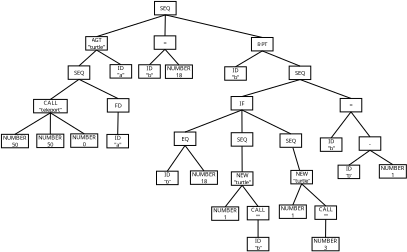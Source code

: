 <?xml version="1.0" encoding="UTF-8"?>
<dia:diagram xmlns:dia="http://www.lysator.liu.se/~alla/dia/">
  <dia:layer name="Arrière-plan" visible="true" active="true">
    <dia:object type="Standard - Box" version="0" id="O0">
      <dia:attribute name="obj_pos">
        <dia:point val="19.465,-30.969"/>
      </dia:attribute>
      <dia:attribute name="obj_bb">
        <dia:rectangle val="19.415,-31.019;21.968,-29.392"/>
      </dia:attribute>
      <dia:attribute name="elem_corner">
        <dia:point val="19.465,-30.969"/>
      </dia:attribute>
      <dia:attribute name="elem_width">
        <dia:real val="2.454"/>
      </dia:attribute>
      <dia:attribute name="elem_height">
        <dia:real val="1.527"/>
      </dia:attribute>
      <dia:attribute name="show_background">
        <dia:boolean val="true"/>
      </dia:attribute>
    </dia:object>
    <dia:object type="Standard - Text" version="1" id="O1">
      <dia:attribute name="obj_pos">
        <dia:point val="20.692,-30.205"/>
      </dia:attribute>
      <dia:attribute name="obj_bb">
        <dia:rectangle val="20.033,-30.579;21.35,-29.831"/>
      </dia:attribute>
      <dia:attribute name="text">
        <dia:composite type="text">
          <dia:attribute name="string">
            <dia:string>#SEQ#</dia:string>
          </dia:attribute>
          <dia:attribute name="font">
            <dia:font family="sans" style="0" name="Helvetica"/>
          </dia:attribute>
          <dia:attribute name="height">
            <dia:real val="0.8"/>
          </dia:attribute>
          <dia:attribute name="pos">
            <dia:point val="20.692,-29.984"/>
          </dia:attribute>
          <dia:attribute name="color">
            <dia:color val="#000000"/>
          </dia:attribute>
          <dia:attribute name="alignment">
            <dia:enum val="1"/>
          </dia:attribute>
        </dia:composite>
      </dia:attribute>
      <dia:attribute name="valign">
        <dia:enum val="2"/>
      </dia:attribute>
      <dia:connections>
        <dia:connection handle="0" to="O0" connection="8"/>
      </dia:connections>
    </dia:object>
    <dia:object type="Standard - Box" version="0" id="O2">
      <dia:attribute name="obj_pos">
        <dia:point val="11.647,-26.971"/>
      </dia:attribute>
      <dia:attribute name="obj_bb">
        <dia:rectangle val="11.597,-27.021;14.15,-25.394"/>
      </dia:attribute>
      <dia:attribute name="elem_corner">
        <dia:point val="11.647,-26.971"/>
      </dia:attribute>
      <dia:attribute name="elem_width">
        <dia:real val="2.454"/>
      </dia:attribute>
      <dia:attribute name="elem_height">
        <dia:real val="1.527"/>
      </dia:attribute>
      <dia:attribute name="show_background">
        <dia:boolean val="true"/>
      </dia:attribute>
    </dia:object>
    <dia:object type="Standard - Text" version="1" id="O3">
      <dia:attribute name="obj_pos">
        <dia:point val="12.873,-26.208"/>
      </dia:attribute>
      <dia:attribute name="obj_bb">
        <dia:rectangle val="11.709,-26.981;14.039,-25.434"/>
      </dia:attribute>
      <dia:attribute name="text">
        <dia:composite type="text">
          <dia:attribute name="string">
            <dia:string>#AGT
"turtle"#</dia:string>
          </dia:attribute>
          <dia:attribute name="font">
            <dia:font family="sans" style="0" name="Helvetica"/>
          </dia:attribute>
          <dia:attribute name="height">
            <dia:real val="0.8"/>
          </dia:attribute>
          <dia:attribute name="pos">
            <dia:point val="12.873,-26.386"/>
          </dia:attribute>
          <dia:attribute name="color">
            <dia:color val="#000000"/>
          </dia:attribute>
          <dia:attribute name="alignment">
            <dia:enum val="1"/>
          </dia:attribute>
        </dia:composite>
      </dia:attribute>
      <dia:attribute name="valign">
        <dia:enum val="2"/>
      </dia:attribute>
      <dia:connections>
        <dia:connection handle="0" to="O2" connection="8"/>
      </dia:connections>
    </dia:object>
    <dia:object type="Standard - Box" version="0" id="O4">
      <dia:attribute name="obj_pos">
        <dia:point val="19.427,-27.058"/>
      </dia:attribute>
      <dia:attribute name="obj_bb">
        <dia:rectangle val="19.378,-27.108;21.931,-25.482"/>
      </dia:attribute>
      <dia:attribute name="elem_corner">
        <dia:point val="19.427,-27.058"/>
      </dia:attribute>
      <dia:attribute name="elem_width">
        <dia:real val="2.454"/>
      </dia:attribute>
      <dia:attribute name="elem_height">
        <dia:real val="1.527"/>
      </dia:attribute>
      <dia:attribute name="show_background">
        <dia:boolean val="true"/>
      </dia:attribute>
    </dia:object>
    <dia:object type="Standard - Text" version="1" id="O5">
      <dia:attribute name="obj_pos">
        <dia:point val="20.654,-26.295"/>
      </dia:attribute>
      <dia:attribute name="obj_bb">
        <dia:rectangle val="20.386,-26.669;20.923,-25.921"/>
      </dia:attribute>
      <dia:attribute name="text">
        <dia:composite type="text">
          <dia:attribute name="string">
            <dia:string>#=#</dia:string>
          </dia:attribute>
          <dia:attribute name="font">
            <dia:font family="sans" style="0" name="Helvetica"/>
          </dia:attribute>
          <dia:attribute name="height">
            <dia:real val="0.8"/>
          </dia:attribute>
          <dia:attribute name="pos">
            <dia:point val="20.654,-26.074"/>
          </dia:attribute>
          <dia:attribute name="color">
            <dia:color val="#000000"/>
          </dia:attribute>
          <dia:attribute name="alignment">
            <dia:enum val="1"/>
          </dia:attribute>
        </dia:composite>
      </dia:attribute>
      <dia:attribute name="valign">
        <dia:enum val="2"/>
      </dia:attribute>
      <dia:connections>
        <dia:connection handle="0" to="O4" connection="8"/>
      </dia:connections>
    </dia:object>
    <dia:object type="Standard - Box" version="0" id="O6">
      <dia:attribute name="obj_pos">
        <dia:point val="30.48,-26.873"/>
      </dia:attribute>
      <dia:attribute name="obj_bb">
        <dia:rectangle val="30.43,-26.923;32.983,-25.296"/>
      </dia:attribute>
      <dia:attribute name="elem_corner">
        <dia:point val="30.48,-26.873"/>
      </dia:attribute>
      <dia:attribute name="elem_width">
        <dia:real val="2.454"/>
      </dia:attribute>
      <dia:attribute name="elem_height">
        <dia:real val="1.527"/>
      </dia:attribute>
      <dia:attribute name="show_background">
        <dia:boolean val="true"/>
      </dia:attribute>
    </dia:object>
    <dia:object type="Standard - Text" version="1" id="O7">
      <dia:attribute name="obj_pos">
        <dia:point val="31.707,-26.11"/>
      </dia:attribute>
      <dia:attribute name="obj_bb">
        <dia:rectangle val="31.097,-26.483;32.317,-25.736"/>
      </dia:attribute>
      <dia:attribute name="text">
        <dia:composite type="text">
          <dia:attribute name="string">
            <dia:string>#RPT#</dia:string>
          </dia:attribute>
          <dia:attribute name="font">
            <dia:font family="sans" style="0" name="Helvetica"/>
          </dia:attribute>
          <dia:attribute name="height">
            <dia:real val="0.8"/>
          </dia:attribute>
          <dia:attribute name="pos">
            <dia:point val="31.707,-25.888"/>
          </dia:attribute>
          <dia:attribute name="color">
            <dia:color val="#000000"/>
          </dia:attribute>
          <dia:attribute name="alignment">
            <dia:enum val="1"/>
          </dia:attribute>
        </dia:composite>
      </dia:attribute>
      <dia:attribute name="valign">
        <dia:enum val="2"/>
      </dia:attribute>
      <dia:connections>
        <dia:connection handle="0" to="O6" connection="8"/>
      </dia:connections>
    </dia:object>
    <dia:object type="Standard - Box" version="0" id="O8">
      <dia:attribute name="obj_pos">
        <dia:point val="9.654,-23.645"/>
      </dia:attribute>
      <dia:attribute name="obj_bb">
        <dia:rectangle val="9.604,-23.695;12.158,-22.068"/>
      </dia:attribute>
      <dia:attribute name="elem_corner">
        <dia:point val="9.654,-23.645"/>
      </dia:attribute>
      <dia:attribute name="elem_width">
        <dia:real val="2.454"/>
      </dia:attribute>
      <dia:attribute name="elem_height">
        <dia:real val="1.527"/>
      </dia:attribute>
      <dia:attribute name="show_background">
        <dia:boolean val="true"/>
      </dia:attribute>
    </dia:object>
    <dia:object type="Standard - Text" version="1" id="O9">
      <dia:attribute name="obj_pos">
        <dia:point val="10.881,-22.882"/>
      </dia:attribute>
      <dia:attribute name="obj_bb">
        <dia:rectangle val="10.222,-23.255;11.54,-22.508"/>
      </dia:attribute>
      <dia:attribute name="text">
        <dia:composite type="text">
          <dia:attribute name="string">
            <dia:string>#SEQ#</dia:string>
          </dia:attribute>
          <dia:attribute name="font">
            <dia:font family="sans" style="0" name="Helvetica"/>
          </dia:attribute>
          <dia:attribute name="height">
            <dia:real val="0.8"/>
          </dia:attribute>
          <dia:attribute name="pos">
            <dia:point val="10.881,-22.66"/>
          </dia:attribute>
          <dia:attribute name="color">
            <dia:color val="#000000"/>
          </dia:attribute>
          <dia:attribute name="alignment">
            <dia:enum val="1"/>
          </dia:attribute>
        </dia:composite>
      </dia:attribute>
      <dia:attribute name="valign">
        <dia:enum val="2"/>
      </dia:attribute>
      <dia:connections>
        <dia:connection handle="0" to="O8" connection="8"/>
      </dia:connections>
    </dia:object>
    <dia:object type="Standard - Box" version="0" id="O10">
      <dia:attribute name="obj_pos">
        <dia:point val="14.411,-23.787"/>
      </dia:attribute>
      <dia:attribute name="obj_bb">
        <dia:rectangle val="14.361,-23.837;16.915,-22.21"/>
      </dia:attribute>
      <dia:attribute name="elem_corner">
        <dia:point val="14.411,-23.787"/>
      </dia:attribute>
      <dia:attribute name="elem_width">
        <dia:real val="2.454"/>
      </dia:attribute>
      <dia:attribute name="elem_height">
        <dia:real val="1.527"/>
      </dia:attribute>
      <dia:attribute name="show_background">
        <dia:boolean val="true"/>
      </dia:attribute>
    </dia:object>
    <dia:object type="Standard - Text" version="1" id="O11">
      <dia:attribute name="obj_pos">
        <dia:point val="15.638,-23.023"/>
      </dia:attribute>
      <dia:attribute name="obj_bb">
        <dia:rectangle val="15.147,-23.797;16.129,-22.25"/>
      </dia:attribute>
      <dia:attribute name="text">
        <dia:composite type="text">
          <dia:attribute name="string">
            <dia:string>#ID
"a"#</dia:string>
          </dia:attribute>
          <dia:attribute name="font">
            <dia:font family="sans" style="0" name="Helvetica"/>
          </dia:attribute>
          <dia:attribute name="height">
            <dia:real val="0.8"/>
          </dia:attribute>
          <dia:attribute name="pos">
            <dia:point val="15.638,-23.202"/>
          </dia:attribute>
          <dia:attribute name="color">
            <dia:color val="#000000"/>
          </dia:attribute>
          <dia:attribute name="alignment">
            <dia:enum val="1"/>
          </dia:attribute>
        </dia:composite>
      </dia:attribute>
      <dia:attribute name="valign">
        <dia:enum val="2"/>
      </dia:attribute>
      <dia:connections>
        <dia:connection handle="0" to="O10" connection="8"/>
      </dia:connections>
    </dia:object>
    <dia:object type="Standard - Box" version="0" id="O12">
      <dia:attribute name="obj_pos">
        <dia:point val="17.666,-23.773"/>
      </dia:attribute>
      <dia:attribute name="obj_bb">
        <dia:rectangle val="17.616,-23.823;20.17,-22.196"/>
      </dia:attribute>
      <dia:attribute name="elem_corner">
        <dia:point val="17.666,-23.773"/>
      </dia:attribute>
      <dia:attribute name="elem_width">
        <dia:real val="2.454"/>
      </dia:attribute>
      <dia:attribute name="elem_height">
        <dia:real val="1.527"/>
      </dia:attribute>
      <dia:attribute name="show_background">
        <dia:boolean val="true"/>
      </dia:attribute>
    </dia:object>
    <dia:object type="Standard - Text" version="1" id="O13">
      <dia:attribute name="obj_pos">
        <dia:point val="18.893,-23.01"/>
      </dia:attribute>
      <dia:attribute name="obj_bb">
        <dia:rectangle val="18.394,-23.784;19.392,-22.236"/>
      </dia:attribute>
      <dia:attribute name="text">
        <dia:composite type="text">
          <dia:attribute name="string">
            <dia:string>#ID
"b"#</dia:string>
          </dia:attribute>
          <dia:attribute name="font">
            <dia:font family="sans" style="0" name="Helvetica"/>
          </dia:attribute>
          <dia:attribute name="height">
            <dia:real val="0.8"/>
          </dia:attribute>
          <dia:attribute name="pos">
            <dia:point val="18.893,-23.189"/>
          </dia:attribute>
          <dia:attribute name="color">
            <dia:color val="#000000"/>
          </dia:attribute>
          <dia:attribute name="alignment">
            <dia:enum val="1"/>
          </dia:attribute>
        </dia:composite>
      </dia:attribute>
      <dia:attribute name="valign">
        <dia:enum val="2"/>
      </dia:attribute>
      <dia:connections>
        <dia:connection handle="0" to="O12" connection="8"/>
      </dia:connections>
    </dia:object>
    <dia:object type="Standard - Box" version="0" id="O14">
      <dia:attribute name="obj_pos">
        <dia:point val="20.703,-23.751"/>
      </dia:attribute>
      <dia:attribute name="obj_bb">
        <dia:rectangle val="20.653,-23.801;23.822,-22.175"/>
      </dia:attribute>
      <dia:attribute name="elem_corner">
        <dia:point val="20.703,-23.751"/>
      </dia:attribute>
      <dia:attribute name="elem_width">
        <dia:real val="3.069"/>
      </dia:attribute>
      <dia:attribute name="elem_height">
        <dia:real val="1.527"/>
      </dia:attribute>
      <dia:attribute name="show_background">
        <dia:boolean val="true"/>
      </dia:attribute>
    </dia:object>
    <dia:object type="Standard - Text" version="1" id="O15">
      <dia:attribute name="obj_pos">
        <dia:point val="22.238,-22.988"/>
      </dia:attribute>
      <dia:attribute name="obj_bb">
        <dia:rectangle val="20.843,-23.762;23.633,-22.214"/>
      </dia:attribute>
      <dia:attribute name="text">
        <dia:composite type="text">
          <dia:attribute name="string">
            <dia:string>#NUMBER
18#</dia:string>
          </dia:attribute>
          <dia:attribute name="font">
            <dia:font family="sans" style="0" name="Helvetica"/>
          </dia:attribute>
          <dia:attribute name="height">
            <dia:real val="0.8"/>
          </dia:attribute>
          <dia:attribute name="pos">
            <dia:point val="22.238,-23.167"/>
          </dia:attribute>
          <dia:attribute name="color">
            <dia:color val="#000000"/>
          </dia:attribute>
          <dia:attribute name="alignment">
            <dia:enum val="1"/>
          </dia:attribute>
        </dia:composite>
      </dia:attribute>
      <dia:attribute name="valign">
        <dia:enum val="2"/>
      </dia:attribute>
      <dia:connections>
        <dia:connection handle="0" to="O14" connection="8"/>
      </dia:connections>
    </dia:object>
    <dia:object type="Standard - Box" version="0" id="O16">
      <dia:attribute name="obj_pos">
        <dia:point val="34.766,-23.62"/>
      </dia:attribute>
      <dia:attribute name="obj_bb">
        <dia:rectangle val="34.715,-23.671;37.269,-22.044"/>
      </dia:attribute>
      <dia:attribute name="elem_corner">
        <dia:point val="34.766,-23.62"/>
      </dia:attribute>
      <dia:attribute name="elem_width">
        <dia:real val="2.454"/>
      </dia:attribute>
      <dia:attribute name="elem_height">
        <dia:real val="1.527"/>
      </dia:attribute>
      <dia:attribute name="show_background">
        <dia:boolean val="true"/>
      </dia:attribute>
    </dia:object>
    <dia:object type="Standard - Text" version="1" id="O17">
      <dia:attribute name="obj_pos">
        <dia:point val="35.992,-22.857"/>
      </dia:attribute>
      <dia:attribute name="obj_bb">
        <dia:rectangle val="35.334,-23.231;36.651,-22.483"/>
      </dia:attribute>
      <dia:attribute name="text">
        <dia:composite type="text">
          <dia:attribute name="string">
            <dia:string>#SEQ#</dia:string>
          </dia:attribute>
          <dia:attribute name="font">
            <dia:font family="sans" style="0" name="Helvetica"/>
          </dia:attribute>
          <dia:attribute name="height">
            <dia:real val="0.8"/>
          </dia:attribute>
          <dia:attribute name="pos">
            <dia:point val="35.992,-22.636"/>
          </dia:attribute>
          <dia:attribute name="color">
            <dia:color val="#000000"/>
          </dia:attribute>
          <dia:attribute name="alignment">
            <dia:enum val="1"/>
          </dia:attribute>
        </dia:composite>
      </dia:attribute>
      <dia:attribute name="valign">
        <dia:enum val="2"/>
      </dia:attribute>
      <dia:connections>
        <dia:connection handle="0" to="O16" connection="8"/>
      </dia:connections>
    </dia:object>
    <dia:object type="Standard - Box" version="0" id="O18">
      <dia:attribute name="obj_pos">
        <dia:point val="27.443,-23.544"/>
      </dia:attribute>
      <dia:attribute name="obj_bb">
        <dia:rectangle val="27.393,-23.594;29.946,-21.967"/>
      </dia:attribute>
      <dia:attribute name="elem_corner">
        <dia:point val="27.443,-23.544"/>
      </dia:attribute>
      <dia:attribute name="elem_width">
        <dia:real val="2.454"/>
      </dia:attribute>
      <dia:attribute name="elem_height">
        <dia:real val="1.527"/>
      </dia:attribute>
      <dia:attribute name="show_background">
        <dia:boolean val="true"/>
      </dia:attribute>
    </dia:object>
    <dia:object type="Standard - Text" version="1" id="O19">
      <dia:attribute name="obj_pos">
        <dia:point val="28.669,-22.781"/>
      </dia:attribute>
      <dia:attribute name="obj_bb">
        <dia:rectangle val="28.171,-23.555;29.168,-22.007"/>
      </dia:attribute>
      <dia:attribute name="text">
        <dia:composite type="text">
          <dia:attribute name="string">
            <dia:string>#ID
"b"#</dia:string>
          </dia:attribute>
          <dia:attribute name="font">
            <dia:font family="sans" style="0" name="Helvetica"/>
          </dia:attribute>
          <dia:attribute name="height">
            <dia:real val="0.8"/>
          </dia:attribute>
          <dia:attribute name="pos">
            <dia:point val="28.669,-22.959"/>
          </dia:attribute>
          <dia:attribute name="color">
            <dia:color val="#000000"/>
          </dia:attribute>
          <dia:attribute name="alignment">
            <dia:enum val="1"/>
          </dia:attribute>
        </dia:composite>
      </dia:attribute>
      <dia:attribute name="valign">
        <dia:enum val="2"/>
      </dia:attribute>
      <dia:connections>
        <dia:connection handle="0" to="O18" connection="8"/>
      </dia:connections>
    </dia:object>
    <dia:object type="Standard - Box" version="0" id="O20">
      <dia:attribute name="obj_pos">
        <dia:point val="5.723,-19.836"/>
      </dia:attribute>
      <dia:attribute name="obj_bb">
        <dia:rectangle val="5.673,-19.886;9.594,-18.26"/>
      </dia:attribute>
      <dia:attribute name="elem_corner">
        <dia:point val="5.723,-19.836"/>
      </dia:attribute>
      <dia:attribute name="elem_width">
        <dia:real val="3.821"/>
      </dia:attribute>
      <dia:attribute name="elem_height">
        <dia:real val="1.527"/>
      </dia:attribute>
      <dia:attribute name="show_background">
        <dia:boolean val="true"/>
      </dia:attribute>
    </dia:object>
    <dia:object type="Standard - Text" version="1" id="O21">
      <dia:attribute name="obj_pos">
        <dia:point val="7.633,-19.073"/>
      </dia:attribute>
      <dia:attribute name="obj_bb">
        <dia:rectangle val="6.073,-19.847;9.193,-18.299"/>
      </dia:attribute>
      <dia:attribute name="text">
        <dia:composite type="text">
          <dia:attribute name="string">
            <dia:string>#CALL
"teleport"#</dia:string>
          </dia:attribute>
          <dia:attribute name="font">
            <dia:font family="sans" style="0" name="Helvetica"/>
          </dia:attribute>
          <dia:attribute name="height">
            <dia:real val="0.8"/>
          </dia:attribute>
          <dia:attribute name="pos">
            <dia:point val="7.633,-19.252"/>
          </dia:attribute>
          <dia:attribute name="color">
            <dia:color val="#000000"/>
          </dia:attribute>
          <dia:attribute name="alignment">
            <dia:enum val="1"/>
          </dia:attribute>
        </dia:composite>
      </dia:attribute>
      <dia:attribute name="valign">
        <dia:enum val="2"/>
      </dia:attribute>
      <dia:connections>
        <dia:connection handle="0" to="O20" connection="8"/>
      </dia:connections>
    </dia:object>
    <dia:object type="Standard - Box" version="0" id="O22">
      <dia:attribute name="obj_pos">
        <dia:point val="14.103,-19.924"/>
      </dia:attribute>
      <dia:attribute name="obj_bb">
        <dia:rectangle val="14.053,-19.974;16.607,-18.347"/>
      </dia:attribute>
      <dia:attribute name="elem_corner">
        <dia:point val="14.103,-19.924"/>
      </dia:attribute>
      <dia:attribute name="elem_width">
        <dia:real val="2.454"/>
      </dia:attribute>
      <dia:attribute name="elem_height">
        <dia:real val="1.527"/>
      </dia:attribute>
      <dia:attribute name="show_background">
        <dia:boolean val="true"/>
      </dia:attribute>
    </dia:object>
    <dia:object type="Standard - Text" version="1" id="O23">
      <dia:attribute name="obj_pos">
        <dia:point val="15.33,-19.16"/>
      </dia:attribute>
      <dia:attribute name="obj_bb">
        <dia:rectangle val="14.9,-19.534;15.76,-18.787"/>
      </dia:attribute>
      <dia:attribute name="text">
        <dia:composite type="text">
          <dia:attribute name="string">
            <dia:string>#FD#</dia:string>
          </dia:attribute>
          <dia:attribute name="font">
            <dia:font family="sans" style="0" name="Helvetica"/>
          </dia:attribute>
          <dia:attribute name="height">
            <dia:real val="0.8"/>
          </dia:attribute>
          <dia:attribute name="pos">
            <dia:point val="15.33,-18.939"/>
          </dia:attribute>
          <dia:attribute name="color">
            <dia:color val="#000000"/>
          </dia:attribute>
          <dia:attribute name="alignment">
            <dia:enum val="1"/>
          </dia:attribute>
        </dia:composite>
      </dia:attribute>
      <dia:attribute name="valign">
        <dia:enum val="2"/>
      </dia:attribute>
      <dia:connections>
        <dia:connection handle="0" to="O22" connection="8"/>
      </dia:connections>
    </dia:object>
    <dia:object type="Standard - Box" version="0" id="O24">
      <dia:attribute name="obj_pos">
        <dia:point val="2.069,-15.867"/>
      </dia:attribute>
      <dia:attribute name="obj_bb">
        <dia:rectangle val="2.019,-15.917;5.188,-14.29"/>
      </dia:attribute>
      <dia:attribute name="elem_corner">
        <dia:point val="2.069,-15.867"/>
      </dia:attribute>
      <dia:attribute name="elem_width">
        <dia:real val="3.069"/>
      </dia:attribute>
      <dia:attribute name="elem_height">
        <dia:real val="1.527"/>
      </dia:attribute>
      <dia:attribute name="show_background">
        <dia:boolean val="true"/>
      </dia:attribute>
    </dia:object>
    <dia:object type="Standard - Text" version="1" id="O25">
      <dia:attribute name="obj_pos">
        <dia:point val="3.604,-15.104"/>
      </dia:attribute>
      <dia:attribute name="obj_bb">
        <dia:rectangle val="2.209,-15.877;4.999,-14.33"/>
      </dia:attribute>
      <dia:attribute name="text">
        <dia:composite type="text">
          <dia:attribute name="string">
            <dia:string>#NUMBER
50#</dia:string>
          </dia:attribute>
          <dia:attribute name="font">
            <dia:font family="sans" style="0" name="Helvetica"/>
          </dia:attribute>
          <dia:attribute name="height">
            <dia:real val="0.8"/>
          </dia:attribute>
          <dia:attribute name="pos">
            <dia:point val="3.604,-15.282"/>
          </dia:attribute>
          <dia:attribute name="color">
            <dia:color val="#000000"/>
          </dia:attribute>
          <dia:attribute name="alignment">
            <dia:enum val="1"/>
          </dia:attribute>
        </dia:composite>
      </dia:attribute>
      <dia:attribute name="valign">
        <dia:enum val="2"/>
      </dia:attribute>
      <dia:connections>
        <dia:connection handle="0" to="O24" connection="8"/>
      </dia:connections>
    </dia:object>
    <dia:object type="Standard - Box" version="0" id="O26">
      <dia:attribute name="obj_pos">
        <dia:point val="14.055,-15.856"/>
      </dia:attribute>
      <dia:attribute name="obj_bb">
        <dia:rectangle val="14.005,-15.906;16.558,-14.279"/>
      </dia:attribute>
      <dia:attribute name="elem_corner">
        <dia:point val="14.055,-15.856"/>
      </dia:attribute>
      <dia:attribute name="elem_width">
        <dia:real val="2.454"/>
      </dia:attribute>
      <dia:attribute name="elem_height">
        <dia:real val="1.527"/>
      </dia:attribute>
      <dia:attribute name="show_background">
        <dia:boolean val="true"/>
      </dia:attribute>
    </dia:object>
    <dia:object type="Standard - Text" version="1" id="O27">
      <dia:attribute name="obj_pos">
        <dia:point val="15.281,-15.093"/>
      </dia:attribute>
      <dia:attribute name="obj_bb">
        <dia:rectangle val="14.79,-15.867;15.773,-14.319"/>
      </dia:attribute>
      <dia:attribute name="text">
        <dia:composite type="text">
          <dia:attribute name="string">
            <dia:string>#ID
"a"#</dia:string>
          </dia:attribute>
          <dia:attribute name="font">
            <dia:font family="sans" style="0" name="Helvetica"/>
          </dia:attribute>
          <dia:attribute name="height">
            <dia:real val="0.8"/>
          </dia:attribute>
          <dia:attribute name="pos">
            <dia:point val="15.281,-15.271"/>
          </dia:attribute>
          <dia:attribute name="color">
            <dia:color val="#000000"/>
          </dia:attribute>
          <dia:attribute name="alignment">
            <dia:enum val="1"/>
          </dia:attribute>
        </dia:composite>
      </dia:attribute>
      <dia:attribute name="valign">
        <dia:enum val="2"/>
      </dia:attribute>
      <dia:connections>
        <dia:connection handle="0" to="O26" connection="8"/>
      </dia:connections>
    </dia:object>
    <dia:object type="Standard - Box" version="0" id="O28">
      <dia:attribute name="obj_pos">
        <dia:point val="9.943,-15.921"/>
      </dia:attribute>
      <dia:attribute name="obj_bb">
        <dia:rectangle val="9.893,-15.972;13.062,-14.345"/>
      </dia:attribute>
      <dia:attribute name="elem_corner">
        <dia:point val="9.943,-15.921"/>
      </dia:attribute>
      <dia:attribute name="elem_width">
        <dia:real val="3.069"/>
      </dia:attribute>
      <dia:attribute name="elem_height">
        <dia:real val="1.527"/>
      </dia:attribute>
      <dia:attribute name="show_background">
        <dia:boolean val="true"/>
      </dia:attribute>
    </dia:object>
    <dia:object type="Standard - Text" version="1" id="O29">
      <dia:attribute name="obj_pos">
        <dia:point val="11.477,-15.158"/>
      </dia:attribute>
      <dia:attribute name="obj_bb">
        <dia:rectangle val="10.082,-15.932;12.872,-14.384"/>
      </dia:attribute>
      <dia:attribute name="text">
        <dia:composite type="text">
          <dia:attribute name="string">
            <dia:string>#NUMBER
0#</dia:string>
          </dia:attribute>
          <dia:attribute name="font">
            <dia:font family="sans" style="0" name="Helvetica"/>
          </dia:attribute>
          <dia:attribute name="height">
            <dia:real val="0.8"/>
          </dia:attribute>
          <dia:attribute name="pos">
            <dia:point val="11.477,-15.337"/>
          </dia:attribute>
          <dia:attribute name="color">
            <dia:color val="#000000"/>
          </dia:attribute>
          <dia:attribute name="alignment">
            <dia:enum val="1"/>
          </dia:attribute>
        </dia:composite>
      </dia:attribute>
      <dia:attribute name="valign">
        <dia:enum val="2"/>
      </dia:attribute>
      <dia:connections>
        <dia:connection handle="0" to="O28" connection="8"/>
      </dia:connections>
    </dia:object>
    <dia:object type="Standard - Box" version="0" id="O30">
      <dia:attribute name="obj_pos">
        <dia:point val="6.088,-15.889"/>
      </dia:attribute>
      <dia:attribute name="obj_bb">
        <dia:rectangle val="6.038,-15.939;9.207,-14.312"/>
      </dia:attribute>
      <dia:attribute name="elem_corner">
        <dia:point val="6.088,-15.889"/>
      </dia:attribute>
      <dia:attribute name="elem_width">
        <dia:real val="3.069"/>
      </dia:attribute>
      <dia:attribute name="elem_height">
        <dia:real val="1.527"/>
      </dia:attribute>
      <dia:attribute name="show_background">
        <dia:boolean val="true"/>
      </dia:attribute>
    </dia:object>
    <dia:object type="Standard - Text" version="1" id="O31">
      <dia:attribute name="obj_pos">
        <dia:point val="7.622,-15.125"/>
      </dia:attribute>
      <dia:attribute name="obj_bb">
        <dia:rectangle val="6.227,-15.899;9.017,-14.352"/>
      </dia:attribute>
      <dia:attribute name="text">
        <dia:composite type="text">
          <dia:attribute name="string">
            <dia:string>#NUMBER
50#</dia:string>
          </dia:attribute>
          <dia:attribute name="font">
            <dia:font family="sans" style="0" name="Helvetica"/>
          </dia:attribute>
          <dia:attribute name="height">
            <dia:real val="0.8"/>
          </dia:attribute>
          <dia:attribute name="pos">
            <dia:point val="7.622,-15.304"/>
          </dia:attribute>
          <dia:attribute name="color">
            <dia:color val="#000000"/>
          </dia:attribute>
          <dia:attribute name="alignment">
            <dia:enum val="1"/>
          </dia:attribute>
        </dia:composite>
      </dia:attribute>
      <dia:attribute name="valign">
        <dia:enum val="2"/>
      </dia:attribute>
      <dia:connections>
        <dia:connection handle="0" to="O30" connection="8"/>
      </dia:connections>
    </dia:object>
    <dia:object type="Standard - Box" version="0" id="O32">
      <dia:attribute name="obj_pos">
        <dia:point val="28.168,-20.164"/>
      </dia:attribute>
      <dia:attribute name="obj_bb">
        <dia:rectangle val="28.118,-20.214;30.672,-18.587"/>
      </dia:attribute>
      <dia:attribute name="elem_corner">
        <dia:point val="28.168,-20.164"/>
      </dia:attribute>
      <dia:attribute name="elem_width">
        <dia:real val="2.454"/>
      </dia:attribute>
      <dia:attribute name="elem_height">
        <dia:real val="1.527"/>
      </dia:attribute>
      <dia:attribute name="show_background">
        <dia:boolean val="true"/>
      </dia:attribute>
    </dia:object>
    <dia:object type="Standard - Text" version="1" id="O33">
      <dia:attribute name="obj_pos">
        <dia:point val="29.395,-19.4"/>
      </dia:attribute>
      <dia:attribute name="obj_bb">
        <dia:rectangle val="29.116,-19.774;29.674,-19.026"/>
      </dia:attribute>
      <dia:attribute name="text">
        <dia:composite type="text">
          <dia:attribute name="string">
            <dia:string>#IF#</dia:string>
          </dia:attribute>
          <dia:attribute name="font">
            <dia:font family="sans" style="0" name="Helvetica"/>
          </dia:attribute>
          <dia:attribute name="height">
            <dia:real val="0.8"/>
          </dia:attribute>
          <dia:attribute name="pos">
            <dia:point val="29.395,-19.179"/>
          </dia:attribute>
          <dia:attribute name="color">
            <dia:color val="#000000"/>
          </dia:attribute>
          <dia:attribute name="alignment">
            <dia:enum val="1"/>
          </dia:attribute>
        </dia:composite>
      </dia:attribute>
      <dia:attribute name="valign">
        <dia:enum val="2"/>
      </dia:attribute>
      <dia:connections>
        <dia:connection handle="0" to="O32" connection="8"/>
      </dia:connections>
    </dia:object>
    <dia:object type="Standard - Box" version="0" id="O34">
      <dia:attribute name="obj_pos">
        <dia:point val="40.562,-19.945"/>
      </dia:attribute>
      <dia:attribute name="obj_bb">
        <dia:rectangle val="40.512,-19.995;43.065,-18.369"/>
      </dia:attribute>
      <dia:attribute name="elem_corner">
        <dia:point val="40.562,-19.945"/>
      </dia:attribute>
      <dia:attribute name="elem_width">
        <dia:real val="2.454"/>
      </dia:attribute>
      <dia:attribute name="elem_height">
        <dia:real val="1.527"/>
      </dia:attribute>
      <dia:attribute name="show_background">
        <dia:boolean val="true"/>
      </dia:attribute>
    </dia:object>
    <dia:object type="Standard - Text" version="1" id="O35">
      <dia:attribute name="obj_pos">
        <dia:point val="41.788,-19.182"/>
      </dia:attribute>
      <dia:attribute name="obj_bb">
        <dia:rectangle val="41.52,-19.556;42.057,-18.808"/>
      </dia:attribute>
      <dia:attribute name="text">
        <dia:composite type="text">
          <dia:attribute name="string">
            <dia:string>#=#</dia:string>
          </dia:attribute>
          <dia:attribute name="font">
            <dia:font family="sans" style="0" name="Helvetica"/>
          </dia:attribute>
          <dia:attribute name="height">
            <dia:real val="0.8"/>
          </dia:attribute>
          <dia:attribute name="pos">
            <dia:point val="41.788,-18.961"/>
          </dia:attribute>
          <dia:attribute name="color">
            <dia:color val="#000000"/>
          </dia:attribute>
          <dia:attribute name="alignment">
            <dia:enum val="1"/>
          </dia:attribute>
        </dia:composite>
      </dia:attribute>
      <dia:attribute name="valign">
        <dia:enum val="2"/>
      </dia:attribute>
      <dia:connections>
        <dia:connection handle="0" to="O34" connection="8"/>
      </dia:connections>
    </dia:object>
    <dia:object type="Standard - Box" version="0" id="O36">
      <dia:attribute name="obj_pos">
        <dia:point val="38.31,-15.461"/>
      </dia:attribute>
      <dia:attribute name="obj_bb">
        <dia:rectangle val="38.26,-15.511;40.813,-13.884"/>
      </dia:attribute>
      <dia:attribute name="elem_corner">
        <dia:point val="38.31,-15.461"/>
      </dia:attribute>
      <dia:attribute name="elem_width">
        <dia:real val="2.454"/>
      </dia:attribute>
      <dia:attribute name="elem_height">
        <dia:real val="1.527"/>
      </dia:attribute>
      <dia:attribute name="show_background">
        <dia:boolean val="true"/>
      </dia:attribute>
    </dia:object>
    <dia:object type="Standard - Text" version="1" id="O37">
      <dia:attribute name="obj_pos">
        <dia:point val="39.537,-14.697"/>
      </dia:attribute>
      <dia:attribute name="obj_bb">
        <dia:rectangle val="39.038,-15.471;40.035,-13.924"/>
      </dia:attribute>
      <dia:attribute name="text">
        <dia:composite type="text">
          <dia:attribute name="string">
            <dia:string>#ID
"b"#</dia:string>
          </dia:attribute>
          <dia:attribute name="font">
            <dia:font family="sans" style="0" name="Helvetica"/>
          </dia:attribute>
          <dia:attribute name="height">
            <dia:real val="0.8"/>
          </dia:attribute>
          <dia:attribute name="pos">
            <dia:point val="39.537,-14.876"/>
          </dia:attribute>
          <dia:attribute name="color">
            <dia:color val="#000000"/>
          </dia:attribute>
          <dia:attribute name="alignment">
            <dia:enum val="1"/>
          </dia:attribute>
        </dia:composite>
      </dia:attribute>
      <dia:attribute name="valign">
        <dia:enum val="2"/>
      </dia:attribute>
      <dia:connections>
        <dia:connection handle="0" to="O36" connection="8"/>
      </dia:connections>
    </dia:object>
    <dia:object type="Standard - Box" version="0" id="O38">
      <dia:attribute name="obj_pos">
        <dia:point val="45.012,-12.421"/>
      </dia:attribute>
      <dia:attribute name="obj_bb">
        <dia:rectangle val="44.962,-12.471;48.131,-10.844"/>
      </dia:attribute>
      <dia:attribute name="elem_corner">
        <dia:point val="45.012,-12.421"/>
      </dia:attribute>
      <dia:attribute name="elem_width">
        <dia:real val="3.069"/>
      </dia:attribute>
      <dia:attribute name="elem_height">
        <dia:real val="1.527"/>
      </dia:attribute>
      <dia:attribute name="show_background">
        <dia:boolean val="true"/>
      </dia:attribute>
    </dia:object>
    <dia:object type="Standard - Text" version="1" id="O39">
      <dia:attribute name="obj_pos">
        <dia:point val="46.547,-11.658"/>
      </dia:attribute>
      <dia:attribute name="obj_bb">
        <dia:rectangle val="45.152,-12.431;47.942,-10.884"/>
      </dia:attribute>
      <dia:attribute name="text">
        <dia:composite type="text">
          <dia:attribute name="string">
            <dia:string>#NUMBER
1#</dia:string>
          </dia:attribute>
          <dia:attribute name="font">
            <dia:font family="sans" style="0" name="Helvetica"/>
          </dia:attribute>
          <dia:attribute name="height">
            <dia:real val="0.8"/>
          </dia:attribute>
          <dia:attribute name="pos">
            <dia:point val="46.547,-11.836"/>
          </dia:attribute>
          <dia:attribute name="color">
            <dia:color val="#000000"/>
          </dia:attribute>
          <dia:attribute name="alignment">
            <dia:enum val="1"/>
          </dia:attribute>
        </dia:composite>
      </dia:attribute>
      <dia:attribute name="valign">
        <dia:enum val="2"/>
      </dia:attribute>
      <dia:connections>
        <dia:connection handle="0" to="O38" connection="8"/>
      </dia:connections>
    </dia:object>
    <dia:object type="Standard - Box" version="0" id="O40">
      <dia:attribute name="obj_pos">
        <dia:point val="40.323,-12.366"/>
      </dia:attribute>
      <dia:attribute name="obj_bb">
        <dia:rectangle val="40.273,-12.416;42.827,-10.79"/>
      </dia:attribute>
      <dia:attribute name="elem_corner">
        <dia:point val="40.323,-12.366"/>
      </dia:attribute>
      <dia:attribute name="elem_width">
        <dia:real val="2.454"/>
      </dia:attribute>
      <dia:attribute name="elem_height">
        <dia:real val="1.527"/>
      </dia:attribute>
      <dia:attribute name="show_background">
        <dia:boolean val="true"/>
      </dia:attribute>
    </dia:object>
    <dia:object type="Standard - Text" version="1" id="O41">
      <dia:attribute name="obj_pos">
        <dia:point val="41.55,-11.603"/>
      </dia:attribute>
      <dia:attribute name="obj_bb">
        <dia:rectangle val="41.051,-12.377;42.049,-10.829"/>
      </dia:attribute>
      <dia:attribute name="text">
        <dia:composite type="text">
          <dia:attribute name="string">
            <dia:string>#ID
"b"#</dia:string>
          </dia:attribute>
          <dia:attribute name="font">
            <dia:font family="sans" style="0" name="Helvetica"/>
          </dia:attribute>
          <dia:attribute name="height">
            <dia:real val="0.8"/>
          </dia:attribute>
          <dia:attribute name="pos">
            <dia:point val="41.55,-11.782"/>
          </dia:attribute>
          <dia:attribute name="color">
            <dia:color val="#000000"/>
          </dia:attribute>
          <dia:attribute name="alignment">
            <dia:enum val="1"/>
          </dia:attribute>
        </dia:composite>
      </dia:attribute>
      <dia:attribute name="valign">
        <dia:enum val="2"/>
      </dia:attribute>
      <dia:connections>
        <dia:connection handle="0" to="O40" connection="8"/>
      </dia:connections>
    </dia:object>
    <dia:object type="Standard - Box" version="0" id="O42">
      <dia:attribute name="obj_pos">
        <dia:point val="42.722,-15.583"/>
      </dia:attribute>
      <dia:attribute name="obj_bb">
        <dia:rectangle val="42.672,-15.633;45.226,-14.007"/>
      </dia:attribute>
      <dia:attribute name="elem_corner">
        <dia:point val="42.722,-15.583"/>
      </dia:attribute>
      <dia:attribute name="elem_width">
        <dia:real val="2.454"/>
      </dia:attribute>
      <dia:attribute name="elem_height">
        <dia:real val="1.527"/>
      </dia:attribute>
      <dia:attribute name="show_background">
        <dia:boolean val="true"/>
      </dia:attribute>
    </dia:object>
    <dia:object type="Standard - Text" version="1" id="O43">
      <dia:attribute name="obj_pos">
        <dia:point val="43.949,-14.82"/>
      </dia:attribute>
      <dia:attribute name="obj_bb">
        <dia:rectangle val="43.834,-15.194;44.064,-14.446"/>
      </dia:attribute>
      <dia:attribute name="text">
        <dia:composite type="text">
          <dia:attribute name="string">
            <dia:string>#-#</dia:string>
          </dia:attribute>
          <dia:attribute name="font">
            <dia:font family="sans" style="0" name="Helvetica"/>
          </dia:attribute>
          <dia:attribute name="height">
            <dia:real val="0.8"/>
          </dia:attribute>
          <dia:attribute name="pos">
            <dia:point val="43.949,-14.599"/>
          </dia:attribute>
          <dia:attribute name="color">
            <dia:color val="#000000"/>
          </dia:attribute>
          <dia:attribute name="alignment">
            <dia:enum val="1"/>
          </dia:attribute>
        </dia:composite>
      </dia:attribute>
      <dia:attribute name="valign">
        <dia:enum val="2"/>
      </dia:attribute>
      <dia:connections>
        <dia:connection handle="0" to="O42" connection="8"/>
      </dia:connections>
    </dia:object>
    <dia:object type="Standard - Box" version="0" id="O44">
      <dia:attribute name="obj_pos">
        <dia:point val="21.708,-16.129"/>
      </dia:attribute>
      <dia:attribute name="obj_bb">
        <dia:rectangle val="21.658,-16.179;24.211,-14.552"/>
      </dia:attribute>
      <dia:attribute name="elem_corner">
        <dia:point val="21.708,-16.129"/>
      </dia:attribute>
      <dia:attribute name="elem_width">
        <dia:real val="2.454"/>
      </dia:attribute>
      <dia:attribute name="elem_height">
        <dia:real val="1.527"/>
      </dia:attribute>
      <dia:attribute name="show_background">
        <dia:boolean val="true"/>
      </dia:attribute>
    </dia:object>
    <dia:object type="Standard - Text" version="1" id="O45">
      <dia:attribute name="obj_pos">
        <dia:point val="22.935,-15.365"/>
      </dia:attribute>
      <dia:attribute name="obj_bb">
        <dia:rectangle val="22.48,-15.739;23.39,-14.992"/>
      </dia:attribute>
      <dia:attribute name="text">
        <dia:composite type="text">
          <dia:attribute name="string">
            <dia:string>#EQ#</dia:string>
          </dia:attribute>
          <dia:attribute name="font">
            <dia:font family="sans" style="0" name="Helvetica"/>
          </dia:attribute>
          <dia:attribute name="height">
            <dia:real val="0.8"/>
          </dia:attribute>
          <dia:attribute name="pos">
            <dia:point val="22.935,-15.144"/>
          </dia:attribute>
          <dia:attribute name="color">
            <dia:color val="#000000"/>
          </dia:attribute>
          <dia:attribute name="alignment">
            <dia:enum val="1"/>
          </dia:attribute>
        </dia:composite>
      </dia:attribute>
      <dia:attribute name="valign">
        <dia:enum val="2"/>
      </dia:attribute>
      <dia:connections>
        <dia:connection handle="0" to="O44" connection="8"/>
      </dia:connections>
    </dia:object>
    <dia:object type="Standard - Box" version="0" id="O46">
      <dia:attribute name="obj_pos">
        <dia:point val="28.18,-16.052"/>
      </dia:attribute>
      <dia:attribute name="obj_bb">
        <dia:rectangle val="28.13,-16.102;30.684,-14.476"/>
      </dia:attribute>
      <dia:attribute name="elem_corner">
        <dia:point val="28.18,-16.052"/>
      </dia:attribute>
      <dia:attribute name="elem_width">
        <dia:real val="2.454"/>
      </dia:attribute>
      <dia:attribute name="elem_height">
        <dia:real val="1.527"/>
      </dia:attribute>
      <dia:attribute name="show_background">
        <dia:boolean val="true"/>
      </dia:attribute>
    </dia:object>
    <dia:object type="Standard - Text" version="1" id="O47">
      <dia:attribute name="obj_pos">
        <dia:point val="29.407,-15.289"/>
      </dia:attribute>
      <dia:attribute name="obj_bb">
        <dia:rectangle val="28.748,-15.663;30.066,-14.915"/>
      </dia:attribute>
      <dia:attribute name="text">
        <dia:composite type="text">
          <dia:attribute name="string">
            <dia:string>#SEQ#</dia:string>
          </dia:attribute>
          <dia:attribute name="font">
            <dia:font family="sans" style="0" name="Helvetica"/>
          </dia:attribute>
          <dia:attribute name="height">
            <dia:real val="0.8"/>
          </dia:attribute>
          <dia:attribute name="pos">
            <dia:point val="29.407,-15.068"/>
          </dia:attribute>
          <dia:attribute name="color">
            <dia:color val="#000000"/>
          </dia:attribute>
          <dia:attribute name="alignment">
            <dia:enum val="1"/>
          </dia:attribute>
        </dia:composite>
      </dia:attribute>
      <dia:attribute name="valign">
        <dia:enum val="2"/>
      </dia:attribute>
      <dia:connections>
        <dia:connection handle="0" to="O46" connection="8"/>
      </dia:connections>
    </dia:object>
    <dia:object type="Standard - Box" version="0" id="O48">
      <dia:attribute name="obj_pos">
        <dia:point val="33.725,-15.921"/>
      </dia:attribute>
      <dia:attribute name="obj_bb">
        <dia:rectangle val="33.675,-15.972;36.229,-14.345"/>
      </dia:attribute>
      <dia:attribute name="elem_corner">
        <dia:point val="33.725,-15.921"/>
      </dia:attribute>
      <dia:attribute name="elem_width">
        <dia:real val="2.454"/>
      </dia:attribute>
      <dia:attribute name="elem_height">
        <dia:real val="1.527"/>
      </dia:attribute>
      <dia:attribute name="show_background">
        <dia:boolean val="true"/>
      </dia:attribute>
    </dia:object>
    <dia:object type="Standard - Text" version="1" id="O49">
      <dia:attribute name="obj_pos">
        <dia:point val="34.952,-15.158"/>
      </dia:attribute>
      <dia:attribute name="obj_bb">
        <dia:rectangle val="34.293,-15.532;35.611,-14.784"/>
      </dia:attribute>
      <dia:attribute name="text">
        <dia:composite type="text">
          <dia:attribute name="string">
            <dia:string>#SEQ#</dia:string>
          </dia:attribute>
          <dia:attribute name="font">
            <dia:font family="sans" style="0" name="Helvetica"/>
          </dia:attribute>
          <dia:attribute name="height">
            <dia:real val="0.8"/>
          </dia:attribute>
          <dia:attribute name="pos">
            <dia:point val="34.952,-14.937"/>
          </dia:attribute>
          <dia:attribute name="color">
            <dia:color val="#000000"/>
          </dia:attribute>
          <dia:attribute name="alignment">
            <dia:enum val="1"/>
          </dia:attribute>
        </dia:composite>
      </dia:attribute>
      <dia:attribute name="valign">
        <dia:enum val="2"/>
      </dia:attribute>
      <dia:connections>
        <dia:connection handle="0" to="O48" connection="8"/>
      </dia:connections>
    </dia:object>
    <dia:object type="Standard - Box" version="0" id="O50">
      <dia:attribute name="obj_pos">
        <dia:point val="19.69,-11.679"/>
      </dia:attribute>
      <dia:attribute name="obj_bb">
        <dia:rectangle val="19.64,-11.729;22.194,-10.103"/>
      </dia:attribute>
      <dia:attribute name="elem_corner">
        <dia:point val="19.69,-11.679"/>
      </dia:attribute>
      <dia:attribute name="elem_width">
        <dia:real val="2.454"/>
      </dia:attribute>
      <dia:attribute name="elem_height">
        <dia:real val="1.527"/>
      </dia:attribute>
      <dia:attribute name="show_background">
        <dia:boolean val="true"/>
      </dia:attribute>
    </dia:object>
    <dia:object type="Standard - Text" version="1" id="O51">
      <dia:attribute name="obj_pos">
        <dia:point val="20.917,-10.916"/>
      </dia:attribute>
      <dia:attribute name="obj_bb">
        <dia:rectangle val="20.418,-11.69;21.416,-10.142"/>
      </dia:attribute>
      <dia:attribute name="text">
        <dia:composite type="text">
          <dia:attribute name="string">
            <dia:string>#ID
"b"#</dia:string>
          </dia:attribute>
          <dia:attribute name="font">
            <dia:font family="sans" style="0" name="Helvetica"/>
          </dia:attribute>
          <dia:attribute name="height">
            <dia:real val="0.8"/>
          </dia:attribute>
          <dia:attribute name="pos">
            <dia:point val="20.917,-11.095"/>
          </dia:attribute>
          <dia:attribute name="color">
            <dia:color val="#000000"/>
          </dia:attribute>
          <dia:attribute name="alignment">
            <dia:enum val="1"/>
          </dia:attribute>
        </dia:composite>
      </dia:attribute>
      <dia:attribute name="valign">
        <dia:enum val="2"/>
      </dia:attribute>
      <dia:connections>
        <dia:connection handle="0" to="O50" connection="8"/>
      </dia:connections>
    </dia:object>
    <dia:object type="Standard - Box" version="0" id="O52">
      <dia:attribute name="obj_pos">
        <dia:point val="23.545,-11.712"/>
      </dia:attribute>
      <dia:attribute name="obj_bb">
        <dia:rectangle val="23.495,-11.762;26.664,-10.135"/>
      </dia:attribute>
      <dia:attribute name="elem_corner">
        <dia:point val="23.545,-11.712"/>
      </dia:attribute>
      <dia:attribute name="elem_width">
        <dia:real val="3.069"/>
      </dia:attribute>
      <dia:attribute name="elem_height">
        <dia:real val="1.527"/>
      </dia:attribute>
      <dia:attribute name="show_background">
        <dia:boolean val="true"/>
      </dia:attribute>
    </dia:object>
    <dia:object type="Standard - Text" version="1" id="O53">
      <dia:attribute name="obj_pos">
        <dia:point val="25.08,-10.949"/>
      </dia:attribute>
      <dia:attribute name="obj_bb">
        <dia:rectangle val="23.685,-11.723;26.475,-10.175"/>
      </dia:attribute>
      <dia:attribute name="text">
        <dia:composite type="text">
          <dia:attribute name="string">
            <dia:string>#NUMBER
18#</dia:string>
          </dia:attribute>
          <dia:attribute name="font">
            <dia:font family="sans" style="0" name="Helvetica"/>
          </dia:attribute>
          <dia:attribute name="height">
            <dia:real val="0.8"/>
          </dia:attribute>
          <dia:attribute name="pos">
            <dia:point val="25.08,-11.127"/>
          </dia:attribute>
          <dia:attribute name="color">
            <dia:color val="#000000"/>
          </dia:attribute>
          <dia:attribute name="alignment">
            <dia:enum val="1"/>
          </dia:attribute>
        </dia:composite>
      </dia:attribute>
      <dia:attribute name="valign">
        <dia:enum val="2"/>
      </dia:attribute>
      <dia:connections>
        <dia:connection handle="0" to="O52" connection="8"/>
      </dia:connections>
    </dia:object>
    <dia:object type="Standard - Box" version="0" id="O54">
      <dia:attribute name="obj_pos">
        <dia:point val="28.196,-11.603"/>
      </dia:attribute>
      <dia:attribute name="obj_bb">
        <dia:rectangle val="28.146,-11.653;30.7,-10.026"/>
      </dia:attribute>
      <dia:attribute name="elem_corner">
        <dia:point val="28.196,-11.603"/>
      </dia:attribute>
      <dia:attribute name="elem_width">
        <dia:real val="2.454"/>
      </dia:attribute>
      <dia:attribute name="elem_height">
        <dia:real val="1.527"/>
      </dia:attribute>
      <dia:attribute name="show_background">
        <dia:boolean val="true"/>
      </dia:attribute>
    </dia:object>
    <dia:object type="Standard - Text" version="1" id="O55">
      <dia:attribute name="obj_pos">
        <dia:point val="29.423,-10.84"/>
      </dia:attribute>
      <dia:attribute name="obj_bb">
        <dia:rectangle val="28.258,-11.614;30.588,-10.066"/>
      </dia:attribute>
      <dia:attribute name="text">
        <dia:composite type="text">
          <dia:attribute name="string">
            <dia:string>#NEW
"turtle"#</dia:string>
          </dia:attribute>
          <dia:attribute name="font">
            <dia:font family="sans" style="0" name="Helvetica"/>
          </dia:attribute>
          <dia:attribute name="height">
            <dia:real val="0.8"/>
          </dia:attribute>
          <dia:attribute name="pos">
            <dia:point val="29.423,-11.018"/>
          </dia:attribute>
          <dia:attribute name="color">
            <dia:color val="#000000"/>
          </dia:attribute>
          <dia:attribute name="alignment">
            <dia:enum val="1"/>
          </dia:attribute>
        </dia:composite>
      </dia:attribute>
      <dia:attribute name="valign">
        <dia:enum val="2"/>
      </dia:attribute>
      <dia:connections>
        <dia:connection handle="0" to="O54" connection="8"/>
      </dia:connections>
    </dia:object>
    <dia:object type="Standard - Box" version="0" id="O56">
      <dia:attribute name="obj_pos">
        <dia:point val="34.958,-11.767"/>
      </dia:attribute>
      <dia:attribute name="obj_bb">
        <dia:rectangle val="34.907,-11.817;37.461,-10.19"/>
      </dia:attribute>
      <dia:attribute name="elem_corner">
        <dia:point val="34.958,-11.767"/>
      </dia:attribute>
      <dia:attribute name="elem_width">
        <dia:real val="2.454"/>
      </dia:attribute>
      <dia:attribute name="elem_height">
        <dia:real val="1.527"/>
      </dia:attribute>
      <dia:attribute name="show_background">
        <dia:boolean val="true"/>
      </dia:attribute>
    </dia:object>
    <dia:object type="Standard - Text" version="1" id="O57">
      <dia:attribute name="obj_pos">
        <dia:point val="36.184,-11.003"/>
      </dia:attribute>
      <dia:attribute name="obj_bb">
        <dia:rectangle val="35.019,-11.777;37.349,-10.23"/>
      </dia:attribute>
      <dia:attribute name="text">
        <dia:composite type="text">
          <dia:attribute name="string">
            <dia:string>#NEW
"turtle"#</dia:string>
          </dia:attribute>
          <dia:attribute name="font">
            <dia:font family="sans" style="0" name="Helvetica"/>
          </dia:attribute>
          <dia:attribute name="height">
            <dia:real val="0.8"/>
          </dia:attribute>
          <dia:attribute name="pos">
            <dia:point val="36.184,-11.182"/>
          </dia:attribute>
          <dia:attribute name="color">
            <dia:color val="#000000"/>
          </dia:attribute>
          <dia:attribute name="alignment">
            <dia:enum val="1"/>
          </dia:attribute>
        </dia:composite>
      </dia:attribute>
      <dia:attribute name="valign">
        <dia:enum val="2"/>
      </dia:attribute>
      <dia:connections>
        <dia:connection handle="0" to="O56" connection="8"/>
      </dia:connections>
    </dia:object>
    <dia:object type="Standard - Box" version="0" id="O58">
      <dia:attribute name="obj_pos">
        <dia:point val="25.961,-7.623"/>
      </dia:attribute>
      <dia:attribute name="obj_bb">
        <dia:rectangle val="25.911,-7.673;29.08,-6.046"/>
      </dia:attribute>
      <dia:attribute name="elem_corner">
        <dia:point val="25.961,-7.623"/>
      </dia:attribute>
      <dia:attribute name="elem_width">
        <dia:real val="3.069"/>
      </dia:attribute>
      <dia:attribute name="elem_height">
        <dia:real val="1.527"/>
      </dia:attribute>
      <dia:attribute name="show_background">
        <dia:boolean val="true"/>
      </dia:attribute>
    </dia:object>
    <dia:object type="Standard - Text" version="1" id="O59">
      <dia:attribute name="obj_pos">
        <dia:point val="27.495,-6.859"/>
      </dia:attribute>
      <dia:attribute name="obj_bb">
        <dia:rectangle val="26.1,-7.633;28.89,-6.086"/>
      </dia:attribute>
      <dia:attribute name="text">
        <dia:composite type="text">
          <dia:attribute name="string">
            <dia:string>#NUMBER
1#</dia:string>
          </dia:attribute>
          <dia:attribute name="font">
            <dia:font family="sans" style="0" name="Helvetica"/>
          </dia:attribute>
          <dia:attribute name="height">
            <dia:real val="0.8"/>
          </dia:attribute>
          <dia:attribute name="pos">
            <dia:point val="27.495,-7.038"/>
          </dia:attribute>
          <dia:attribute name="color">
            <dia:color val="#000000"/>
          </dia:attribute>
          <dia:attribute name="alignment">
            <dia:enum val="1"/>
          </dia:attribute>
        </dia:composite>
      </dia:attribute>
      <dia:attribute name="valign">
        <dia:enum val="2"/>
      </dia:attribute>
      <dia:connections>
        <dia:connection handle="0" to="O58" connection="8"/>
      </dia:connections>
    </dia:object>
    <dia:object type="Standard - Box" version="0" id="O60">
      <dia:attribute name="obj_pos">
        <dia:point val="33.649,-7.841"/>
      </dia:attribute>
      <dia:attribute name="obj_bb">
        <dia:rectangle val="33.599,-7.891;36.768,-6.264"/>
      </dia:attribute>
      <dia:attribute name="elem_corner">
        <dia:point val="33.649,-7.841"/>
      </dia:attribute>
      <dia:attribute name="elem_width">
        <dia:real val="3.069"/>
      </dia:attribute>
      <dia:attribute name="elem_height">
        <dia:real val="1.527"/>
      </dia:attribute>
      <dia:attribute name="show_background">
        <dia:boolean val="true"/>
      </dia:attribute>
    </dia:object>
    <dia:object type="Standard - Text" version="1" id="O61">
      <dia:attribute name="obj_pos">
        <dia:point val="35.183,-7.077"/>
      </dia:attribute>
      <dia:attribute name="obj_bb">
        <dia:rectangle val="33.788,-7.851;36.578,-6.304"/>
      </dia:attribute>
      <dia:attribute name="text">
        <dia:composite type="text">
          <dia:attribute name="string">
            <dia:string>#NUMBER
1#</dia:string>
          </dia:attribute>
          <dia:attribute name="font">
            <dia:font family="sans" style="0" name="Helvetica"/>
          </dia:attribute>
          <dia:attribute name="height">
            <dia:real val="0.8"/>
          </dia:attribute>
          <dia:attribute name="pos">
            <dia:point val="35.183,-7.256"/>
          </dia:attribute>
          <dia:attribute name="color">
            <dia:color val="#000000"/>
          </dia:attribute>
          <dia:attribute name="alignment">
            <dia:enum val="1"/>
          </dia:attribute>
        </dia:composite>
      </dia:attribute>
      <dia:attribute name="valign">
        <dia:enum val="2"/>
      </dia:attribute>
      <dia:connections>
        <dia:connection handle="0" to="O60" connection="8"/>
      </dia:connections>
    </dia:object>
    <dia:object type="Standard - Box" version="0" id="O62">
      <dia:attribute name="obj_pos">
        <dia:point val="30.005,-7.677"/>
      </dia:attribute>
      <dia:attribute name="obj_bb">
        <dia:rectangle val="29.955,-7.727;32.509,-6.101"/>
      </dia:attribute>
      <dia:attribute name="elem_corner">
        <dia:point val="30.005,-7.677"/>
      </dia:attribute>
      <dia:attribute name="elem_width">
        <dia:real val="2.454"/>
      </dia:attribute>
      <dia:attribute name="elem_height">
        <dia:real val="1.527"/>
      </dia:attribute>
      <dia:attribute name="show_background">
        <dia:boolean val="true"/>
      </dia:attribute>
    </dia:object>
    <dia:object type="Standard - Text" version="1" id="O63">
      <dia:attribute name="obj_pos">
        <dia:point val="31.232,-6.914"/>
      </dia:attribute>
      <dia:attribute name="obj_bb">
        <dia:rectangle val="30.432,-7.688;32.032,-6.14"/>
      </dia:attribute>
      <dia:attribute name="text">
        <dia:composite type="text">
          <dia:attribute name="string">
            <dia:string>#CALL
""#</dia:string>
          </dia:attribute>
          <dia:attribute name="font">
            <dia:font family="sans" style="0" name="Helvetica"/>
          </dia:attribute>
          <dia:attribute name="height">
            <dia:real val="0.8"/>
          </dia:attribute>
          <dia:attribute name="pos">
            <dia:point val="31.232,-7.093"/>
          </dia:attribute>
          <dia:attribute name="color">
            <dia:color val="#000000"/>
          </dia:attribute>
          <dia:attribute name="alignment">
            <dia:enum val="1"/>
          </dia:attribute>
        </dia:composite>
      </dia:attribute>
      <dia:attribute name="valign">
        <dia:enum val="2"/>
      </dia:attribute>
      <dia:connections>
        <dia:connection handle="0" to="O62" connection="8"/>
      </dia:connections>
    </dia:object>
    <dia:object type="Standard - Box" version="0" id="O64">
      <dia:attribute name="obj_pos">
        <dia:point val="37.694,-7.732"/>
      </dia:attribute>
      <dia:attribute name="obj_bb">
        <dia:rectangle val="37.644,-7.782;40.197,-6.155"/>
      </dia:attribute>
      <dia:attribute name="elem_corner">
        <dia:point val="37.694,-7.732"/>
      </dia:attribute>
      <dia:attribute name="elem_width">
        <dia:real val="2.454"/>
      </dia:attribute>
      <dia:attribute name="elem_height">
        <dia:real val="1.527"/>
      </dia:attribute>
      <dia:attribute name="show_background">
        <dia:boolean val="true"/>
      </dia:attribute>
    </dia:object>
    <dia:object type="Standard - Text" version="1" id="O65">
      <dia:attribute name="obj_pos">
        <dia:point val="38.92,-6.968"/>
      </dia:attribute>
      <dia:attribute name="obj_bb">
        <dia:rectangle val="38.12,-7.742;39.72,-6.195"/>
      </dia:attribute>
      <dia:attribute name="text">
        <dia:composite type="text">
          <dia:attribute name="string">
            <dia:string>#CALL
""#</dia:string>
          </dia:attribute>
          <dia:attribute name="font">
            <dia:font family="sans" style="0" name="Helvetica"/>
          </dia:attribute>
          <dia:attribute name="height">
            <dia:real val="0.8"/>
          </dia:attribute>
          <dia:attribute name="pos">
            <dia:point val="38.92,-7.147"/>
          </dia:attribute>
          <dia:attribute name="color">
            <dia:color val="#000000"/>
          </dia:attribute>
          <dia:attribute name="alignment">
            <dia:enum val="1"/>
          </dia:attribute>
        </dia:composite>
      </dia:attribute>
      <dia:attribute name="valign">
        <dia:enum val="2"/>
      </dia:attribute>
      <dia:connections>
        <dia:connection handle="0" to="O64" connection="8"/>
      </dia:connections>
    </dia:object>
    <dia:object type="Standard - Box" version="0" id="O66">
      <dia:attribute name="obj_pos">
        <dia:point val="30.005,-4.16"/>
      </dia:attribute>
      <dia:attribute name="obj_bb">
        <dia:rectangle val="29.955,-4.21;32.509,-2.584"/>
      </dia:attribute>
      <dia:attribute name="elem_corner">
        <dia:point val="30.005,-4.16"/>
      </dia:attribute>
      <dia:attribute name="elem_width">
        <dia:real val="2.454"/>
      </dia:attribute>
      <dia:attribute name="elem_height">
        <dia:real val="1.527"/>
      </dia:attribute>
      <dia:attribute name="show_background">
        <dia:boolean val="true"/>
      </dia:attribute>
    </dia:object>
    <dia:object type="Standard - Text" version="1" id="O67">
      <dia:attribute name="obj_pos">
        <dia:point val="31.232,-3.397"/>
      </dia:attribute>
      <dia:attribute name="obj_bb">
        <dia:rectangle val="30.733,-4.171;31.731,-2.623"/>
      </dia:attribute>
      <dia:attribute name="text">
        <dia:composite type="text">
          <dia:attribute name="string">
            <dia:string>#ID
"b"#</dia:string>
          </dia:attribute>
          <dia:attribute name="font">
            <dia:font family="sans" style="0" name="Helvetica"/>
          </dia:attribute>
          <dia:attribute name="height">
            <dia:real val="0.8"/>
          </dia:attribute>
          <dia:attribute name="pos">
            <dia:point val="31.232,-3.576"/>
          </dia:attribute>
          <dia:attribute name="color">
            <dia:color val="#000000"/>
          </dia:attribute>
          <dia:attribute name="alignment">
            <dia:enum val="1"/>
          </dia:attribute>
        </dia:composite>
      </dia:attribute>
      <dia:attribute name="valign">
        <dia:enum val="2"/>
      </dia:attribute>
      <dia:connections>
        <dia:connection handle="0" to="O66" connection="8"/>
      </dia:connections>
    </dia:object>
    <dia:object type="Standard - Box" version="0" id="O68">
      <dia:attribute name="obj_pos">
        <dia:point val="37.366,-4.16"/>
      </dia:attribute>
      <dia:attribute name="obj_bb">
        <dia:rectangle val="37.316,-4.21;40.485,-2.584"/>
      </dia:attribute>
      <dia:attribute name="elem_corner">
        <dia:point val="37.366,-4.16"/>
      </dia:attribute>
      <dia:attribute name="elem_width">
        <dia:real val="3.069"/>
      </dia:attribute>
      <dia:attribute name="elem_height">
        <dia:real val="1.527"/>
      </dia:attribute>
      <dia:attribute name="show_background">
        <dia:boolean val="true"/>
      </dia:attribute>
    </dia:object>
    <dia:object type="Standard - Text" version="1" id="O69">
      <dia:attribute name="obj_pos">
        <dia:point val="38.901,-3.397"/>
      </dia:attribute>
      <dia:attribute name="obj_bb">
        <dia:rectangle val="37.506,-4.171;40.296,-2.623"/>
      </dia:attribute>
      <dia:attribute name="text">
        <dia:composite type="text">
          <dia:attribute name="string">
            <dia:string>#NUMBER
3#</dia:string>
          </dia:attribute>
          <dia:attribute name="font">
            <dia:font family="sans" style="0" name="Helvetica"/>
          </dia:attribute>
          <dia:attribute name="height">
            <dia:real val="0.8"/>
          </dia:attribute>
          <dia:attribute name="pos">
            <dia:point val="38.901,-3.576"/>
          </dia:attribute>
          <dia:attribute name="color">
            <dia:color val="#000000"/>
          </dia:attribute>
          <dia:attribute name="alignment">
            <dia:enum val="1"/>
          </dia:attribute>
        </dia:composite>
      </dia:attribute>
      <dia:attribute name="valign">
        <dia:enum val="2"/>
      </dia:attribute>
      <dia:connections>
        <dia:connection handle="0" to="O68" connection="8"/>
      </dia:connections>
    </dia:object>
    <dia:object type="Standard - Line" version="0" id="O70">
      <dia:attribute name="obj_pos">
        <dia:point val="20.692,-29.442"/>
      </dia:attribute>
      <dia:attribute name="obj_bb">
        <dia:rectangle val="20.604,-29.493;20.742,-27.008"/>
      </dia:attribute>
      <dia:attribute name="conn_endpoints">
        <dia:point val="20.692,-29.442"/>
        <dia:point val="20.654,-27.058"/>
      </dia:attribute>
      <dia:attribute name="numcp">
        <dia:int val="1"/>
      </dia:attribute>
      <dia:connections>
        <dia:connection handle="0" to="O0" connection="6"/>
        <dia:connection handle="1" to="O4" connection="1"/>
      </dia:connections>
    </dia:object>
    <dia:object type="Standard - Line" version="0" id="O71">
      <dia:attribute name="obj_pos">
        <dia:point val="20.692,-29.442"/>
      </dia:attribute>
      <dia:attribute name="obj_bb">
        <dia:rectangle val="20.631,-29.502;31.767,-26.813"/>
      </dia:attribute>
      <dia:attribute name="conn_endpoints">
        <dia:point val="20.692,-29.442"/>
        <dia:point val="31.707,-26.873"/>
      </dia:attribute>
      <dia:attribute name="numcp">
        <dia:int val="1"/>
      </dia:attribute>
      <dia:connections>
        <dia:connection handle="0" to="O0" connection="6"/>
        <dia:connection handle="1" to="O6" connection="1"/>
      </dia:connections>
    </dia:object>
    <dia:object type="Standard - Line" version="0" id="O72">
      <dia:attribute name="obj_pos">
        <dia:point val="20.692,-29.442"/>
      </dia:attribute>
      <dia:attribute name="obj_bb">
        <dia:rectangle val="12.811,-29.505;20.754,-26.908"/>
      </dia:attribute>
      <dia:attribute name="conn_endpoints">
        <dia:point val="20.692,-29.442"/>
        <dia:point val="12.873,-26.971"/>
      </dia:attribute>
      <dia:attribute name="numcp">
        <dia:int val="1"/>
      </dia:attribute>
      <dia:connections>
        <dia:connection handle="0" to="O0" connection="6"/>
        <dia:connection handle="1" to="O2" connection="1"/>
      </dia:connections>
    </dia:object>
    <dia:object type="Standard - Line" version="0" id="O73">
      <dia:attribute name="obj_pos">
        <dia:point val="12.873,-25.444"/>
      </dia:attribute>
      <dia:attribute name="obj_bb">
        <dia:rectangle val="10.81,-25.515;12.944,-23.574"/>
      </dia:attribute>
      <dia:attribute name="conn_endpoints">
        <dia:point val="12.873,-25.444"/>
        <dia:point val="10.881,-23.645"/>
      </dia:attribute>
      <dia:attribute name="numcp">
        <dia:int val="1"/>
      </dia:attribute>
      <dia:connections>
        <dia:connection handle="0" to="O2" connection="6"/>
        <dia:connection handle="1" to="O8" connection="1"/>
      </dia:connections>
    </dia:object>
    <dia:object type="Standard - Line" version="0" id="O74">
      <dia:attribute name="obj_pos">
        <dia:point val="12.873,-25.444"/>
      </dia:attribute>
      <dia:attribute name="obj_bb">
        <dia:rectangle val="12.805,-25.513;15.707,-23.718"/>
      </dia:attribute>
      <dia:attribute name="conn_endpoints">
        <dia:point val="12.873,-25.444"/>
        <dia:point val="15.638,-23.787"/>
      </dia:attribute>
      <dia:attribute name="numcp">
        <dia:int val="1"/>
      </dia:attribute>
      <dia:connections>
        <dia:connection handle="0" to="O2" connection="6"/>
        <dia:connection handle="1" to="O10" connection="1"/>
      </dia:connections>
    </dia:object>
    <dia:object type="Standard - Line" version="0" id="O75">
      <dia:attribute name="obj_pos">
        <dia:point val="20.654,-25.532"/>
      </dia:attribute>
      <dia:attribute name="obj_bb">
        <dia:rectangle val="18.822,-25.602;20.725,-23.702"/>
      </dia:attribute>
      <dia:attribute name="conn_endpoints">
        <dia:point val="20.654,-25.532"/>
        <dia:point val="18.893,-23.773"/>
      </dia:attribute>
      <dia:attribute name="numcp">
        <dia:int val="1"/>
      </dia:attribute>
      <dia:connections>
        <dia:connection handle="0" to="O4" connection="6"/>
        <dia:connection handle="1" to="O12" connection="1"/>
      </dia:connections>
    </dia:object>
    <dia:object type="Standard - Line" version="0" id="O76">
      <dia:attribute name="obj_pos">
        <dia:point val="20.654,-25.532"/>
      </dia:attribute>
      <dia:attribute name="obj_bb">
        <dia:rectangle val="20.584,-25.602;22.308,-23.681"/>
      </dia:attribute>
      <dia:attribute name="conn_endpoints">
        <dia:point val="20.654,-25.532"/>
        <dia:point val="22.238,-23.751"/>
      </dia:attribute>
      <dia:attribute name="numcp">
        <dia:int val="1"/>
      </dia:attribute>
      <dia:connections>
        <dia:connection handle="0" to="O4" connection="6"/>
        <dia:connection handle="1" to="O14" connection="1"/>
      </dia:connections>
    </dia:object>
    <dia:object type="Standard - Line" version="0" id="O77">
      <dia:attribute name="obj_pos">
        <dia:point val="31.707,-25.346"/>
      </dia:attribute>
      <dia:attribute name="obj_bb">
        <dia:rectangle val="28.601,-25.415;31.775,-23.476"/>
      </dia:attribute>
      <dia:attribute name="conn_endpoints">
        <dia:point val="31.707,-25.346"/>
        <dia:point val="28.669,-23.544"/>
      </dia:attribute>
      <dia:attribute name="numcp">
        <dia:int val="1"/>
      </dia:attribute>
      <dia:connections>
        <dia:connection handle="0" to="O6" connection="6"/>
        <dia:connection handle="1" to="O18" connection="1"/>
      </dia:connections>
    </dia:object>
    <dia:object type="Standard - Line" version="0" id="O78">
      <dia:attribute name="obj_pos">
        <dia:point val="31.707,-25.346"/>
      </dia:attribute>
      <dia:attribute name="obj_bb">
        <dia:rectangle val="31.642,-25.411;36.057,-23.555"/>
      </dia:attribute>
      <dia:attribute name="conn_endpoints">
        <dia:point val="31.707,-25.346"/>
        <dia:point val="35.992,-23.62"/>
      </dia:attribute>
      <dia:attribute name="numcp">
        <dia:int val="1"/>
      </dia:attribute>
      <dia:connections>
        <dia:connection handle="0" to="O6" connection="6"/>
        <dia:connection handle="1" to="O16" connection="1"/>
      </dia:connections>
    </dia:object>
    <dia:object type="Standard - Line" version="0" id="O79">
      <dia:attribute name="obj_pos">
        <dia:point val="35.992,-22.094"/>
      </dia:attribute>
      <dia:attribute name="obj_bb">
        <dia:rectangle val="29.333,-22.156;36.054,-20.102"/>
      </dia:attribute>
      <dia:attribute name="conn_endpoints">
        <dia:point val="35.992,-22.094"/>
        <dia:point val="29.395,-20.164"/>
      </dia:attribute>
      <dia:attribute name="numcp">
        <dia:int val="1"/>
      </dia:attribute>
      <dia:connections>
        <dia:connection handle="0" to="O16" connection="6"/>
        <dia:connection handle="1" to="O32" connection="1"/>
      </dia:connections>
    </dia:object>
    <dia:object type="Standard - Line" version="0" id="O80">
      <dia:attribute name="obj_pos">
        <dia:point val="35.992,-22.094"/>
      </dia:attribute>
      <dia:attribute name="obj_bb">
        <dia:rectangle val="35.928,-22.158;41.853,-19.881"/>
      </dia:attribute>
      <dia:attribute name="conn_endpoints">
        <dia:point val="35.992,-22.094"/>
        <dia:point val="41.788,-19.945"/>
      </dia:attribute>
      <dia:attribute name="numcp">
        <dia:int val="1"/>
      </dia:attribute>
      <dia:connections>
        <dia:connection handle="0" to="O16" connection="6"/>
        <dia:connection handle="1" to="O34" connection="1"/>
      </dia:connections>
    </dia:object>
    <dia:object type="Standard - Line" version="0" id="O81">
      <dia:attribute name="obj_pos">
        <dia:point val="29.395,-18.637"/>
      </dia:attribute>
      <dia:attribute name="obj_bb">
        <dia:rectangle val="22.87,-18.702;29.459,-16.064"/>
      </dia:attribute>
      <dia:attribute name="conn_endpoints">
        <dia:point val="29.395,-18.637"/>
        <dia:point val="22.935,-16.129"/>
      </dia:attribute>
      <dia:attribute name="numcp">
        <dia:int val="1"/>
      </dia:attribute>
      <dia:connections>
        <dia:connection handle="0" to="O32" connection="6"/>
        <dia:connection handle="1" to="O44" connection="1"/>
      </dia:connections>
    </dia:object>
    <dia:object type="Standard - Line" version="0" id="O82">
      <dia:attribute name="obj_pos">
        <dia:point val="29.395,-18.637"/>
      </dia:attribute>
      <dia:attribute name="obj_bb">
        <dia:rectangle val="29.345,-18.687;29.457,-16.002"/>
      </dia:attribute>
      <dia:attribute name="conn_endpoints">
        <dia:point val="29.395,-18.637"/>
        <dia:point val="29.407,-16.052"/>
      </dia:attribute>
      <dia:attribute name="numcp">
        <dia:int val="1"/>
      </dia:attribute>
      <dia:connections>
        <dia:connection handle="0" to="O32" connection="6"/>
        <dia:connection handle="1" to="O46" connection="1"/>
      </dia:connections>
    </dia:object>
    <dia:object type="Standard - Line" version="0" id="O83">
      <dia:attribute name="obj_pos">
        <dia:point val="29.395,-18.637"/>
      </dia:attribute>
      <dia:attribute name="obj_bb">
        <dia:rectangle val="29.328,-18.704;35.019,-15.855"/>
      </dia:attribute>
      <dia:attribute name="conn_endpoints">
        <dia:point val="29.395,-18.637"/>
        <dia:point val="34.952,-15.921"/>
      </dia:attribute>
      <dia:attribute name="numcp">
        <dia:int val="1"/>
      </dia:attribute>
      <dia:connections>
        <dia:connection handle="0" to="O32" connection="6"/>
        <dia:connection handle="1" to="O48" connection="1"/>
      </dia:connections>
    </dia:object>
    <dia:object type="Standard - Line" version="0" id="O84">
      <dia:attribute name="obj_pos">
        <dia:point val="41.788,-18.419"/>
      </dia:attribute>
      <dia:attribute name="obj_bb">
        <dia:rectangle val="39.467,-18.489;41.858,-15.391"/>
      </dia:attribute>
      <dia:attribute name="conn_endpoints">
        <dia:point val="41.788,-18.419"/>
        <dia:point val="39.537,-15.461"/>
      </dia:attribute>
      <dia:attribute name="numcp">
        <dia:int val="1"/>
      </dia:attribute>
      <dia:connections>
        <dia:connection handle="0" to="O34" connection="6"/>
        <dia:connection handle="1" to="O36" connection="1"/>
      </dia:connections>
    </dia:object>
    <dia:object type="Standard - Line" version="0" id="O85">
      <dia:attribute name="obj_pos">
        <dia:point val="41.788,-18.419"/>
      </dia:attribute>
      <dia:attribute name="obj_bb">
        <dia:rectangle val="41.718,-18.489;44.019,-15.513"/>
      </dia:attribute>
      <dia:attribute name="conn_endpoints">
        <dia:point val="41.788,-18.419"/>
        <dia:point val="43.949,-15.583"/>
      </dia:attribute>
      <dia:attribute name="numcp">
        <dia:int val="1"/>
      </dia:attribute>
      <dia:connections>
        <dia:connection handle="0" to="O34" connection="6"/>
        <dia:connection handle="1" to="O42" connection="1"/>
      </dia:connections>
    </dia:object>
    <dia:object type="Standard - Line" version="0" id="O86">
      <dia:attribute name="obj_pos">
        <dia:point val="43.949,-14.057"/>
      </dia:attribute>
      <dia:attribute name="obj_bb">
        <dia:rectangle val="41.48,-14.126;44.019,-12.297"/>
      </dia:attribute>
      <dia:attribute name="conn_endpoints">
        <dia:point val="43.949,-14.057"/>
        <dia:point val="41.55,-12.366"/>
      </dia:attribute>
      <dia:attribute name="numcp">
        <dia:int val="1"/>
      </dia:attribute>
      <dia:connections>
        <dia:connection handle="0" to="O42" connection="6"/>
        <dia:connection handle="1" to="O40" connection="1"/>
      </dia:connections>
    </dia:object>
    <dia:object type="Standard - Line" version="0" id="O87">
      <dia:attribute name="obj_pos">
        <dia:point val="43.949,-14.057"/>
      </dia:attribute>
      <dia:attribute name="obj_bb">
        <dia:rectangle val="43.88,-14.126;46.616,-12.352"/>
      </dia:attribute>
      <dia:attribute name="conn_endpoints">
        <dia:point val="43.949,-14.057"/>
        <dia:point val="46.547,-12.421"/>
      </dia:attribute>
      <dia:attribute name="numcp">
        <dia:int val="1"/>
      </dia:attribute>
      <dia:connections>
        <dia:connection handle="0" to="O42" connection="6"/>
        <dia:connection handle="1" to="O38" connection="1"/>
      </dia:connections>
    </dia:object>
    <dia:object type="Standard - Line" version="0" id="O88">
      <dia:attribute name="obj_pos">
        <dia:point val="35.193,-14.346"/>
      </dia:attribute>
      <dia:attribute name="obj_bb">
        <dia:rectangle val="35.131,-14.408;36.005,-11.754"/>
      </dia:attribute>
      <dia:attribute name="conn_endpoints">
        <dia:point val="35.193,-14.346"/>
        <dia:point val="35.943,-11.816"/>
      </dia:attribute>
      <dia:attribute name="numcp">
        <dia:int val="1"/>
      </dia:attribute>
      <dia:connections>
        <dia:connection handle="0" to="O48" connection="8"/>
        <dia:connection handle="1" to="O56" connection="8"/>
      </dia:connections>
    </dia:object>
    <dia:object type="Standard - Line" version="0" id="O89">
      <dia:attribute name="obj_pos">
        <dia:point val="29.407,-14.526"/>
      </dia:attribute>
      <dia:attribute name="obj_bb">
        <dia:rectangle val="29.357,-14.576;29.473,-11.553"/>
      </dia:attribute>
      <dia:attribute name="conn_endpoints">
        <dia:point val="29.407,-14.526"/>
        <dia:point val="29.423,-11.603"/>
      </dia:attribute>
      <dia:attribute name="numcp">
        <dia:int val="1"/>
      </dia:attribute>
      <dia:connections>
        <dia:connection handle="0" to="O46" connection="6"/>
        <dia:connection handle="1" to="O54" connection="1"/>
      </dia:connections>
    </dia:object>
    <dia:object type="Standard - Line" version="0" id="O90">
      <dia:attribute name="obj_pos">
        <dia:point val="22.935,-14.602"/>
      </dia:attribute>
      <dia:attribute name="obj_bb">
        <dia:rectangle val="22.865,-14.672;25.15,-11.642"/>
      </dia:attribute>
      <dia:attribute name="conn_endpoints">
        <dia:point val="22.935,-14.602"/>
        <dia:point val="25.08,-11.712"/>
      </dia:attribute>
      <dia:attribute name="numcp">
        <dia:int val="1"/>
      </dia:attribute>
      <dia:connections>
        <dia:connection handle="0" to="O44" connection="6"/>
        <dia:connection handle="1" to="O52" connection="1"/>
      </dia:connections>
    </dia:object>
    <dia:object type="Standard - Line" version="0" id="O91">
      <dia:attribute name="obj_pos">
        <dia:point val="22.935,-14.602"/>
      </dia:attribute>
      <dia:attribute name="obj_bb">
        <dia:rectangle val="20.848,-14.671;23.004,-11.61"/>
      </dia:attribute>
      <dia:attribute name="conn_endpoints">
        <dia:point val="22.935,-14.602"/>
        <dia:point val="20.917,-11.679"/>
      </dia:attribute>
      <dia:attribute name="numcp">
        <dia:int val="1"/>
      </dia:attribute>
      <dia:connections>
        <dia:connection handle="0" to="O44" connection="6"/>
        <dia:connection handle="1" to="O50" connection="1"/>
      </dia:connections>
    </dia:object>
    <dia:object type="Standard - Line" version="0" id="O92">
      <dia:attribute name="obj_pos">
        <dia:point val="29.423,-10.076"/>
      </dia:attribute>
      <dia:attribute name="obj_bb">
        <dia:rectangle val="27.425,-10.147;29.493,-7.553"/>
      </dia:attribute>
      <dia:attribute name="conn_endpoints">
        <dia:point val="29.423,-10.076"/>
        <dia:point val="27.495,-7.623"/>
      </dia:attribute>
      <dia:attribute name="numcp">
        <dia:int val="1"/>
      </dia:attribute>
      <dia:connections>
        <dia:connection handle="0" to="O54" connection="6"/>
        <dia:connection handle="1" to="O58" connection="1"/>
      </dia:connections>
    </dia:object>
    <dia:object type="Standard - Line" version="0" id="O93">
      <dia:attribute name="obj_pos">
        <dia:point val="29.423,-10.076"/>
      </dia:attribute>
      <dia:attribute name="obj_bb">
        <dia:rectangle val="29.353,-10.146;31.302,-7.607"/>
      </dia:attribute>
      <dia:attribute name="conn_endpoints">
        <dia:point val="29.423,-10.076"/>
        <dia:point val="31.232,-7.677"/>
      </dia:attribute>
      <dia:attribute name="numcp">
        <dia:int val="1"/>
      </dia:attribute>
      <dia:connections>
        <dia:connection handle="0" to="O54" connection="6"/>
        <dia:connection handle="1" to="O62" connection="1"/>
      </dia:connections>
    </dia:object>
    <dia:object type="Standard - Line" version="0" id="O94">
      <dia:attribute name="obj_pos">
        <dia:point val="31.232,-6.151"/>
      </dia:attribute>
      <dia:attribute name="obj_bb">
        <dia:rectangle val="31.182,-6.201;31.282,-4.11"/>
      </dia:attribute>
      <dia:attribute name="conn_endpoints">
        <dia:point val="31.232,-6.151"/>
        <dia:point val="31.232,-4.16"/>
      </dia:attribute>
      <dia:attribute name="numcp">
        <dia:int val="1"/>
      </dia:attribute>
      <dia:connections>
        <dia:connection handle="0" to="O62" connection="6"/>
        <dia:connection handle="1" to="O66" connection="1"/>
      </dia:connections>
    </dia:object>
    <dia:object type="Standard - Line" version="0" id="O95">
      <dia:attribute name="obj_pos">
        <dia:point val="36.184,-10.24"/>
      </dia:attribute>
      <dia:attribute name="obj_bb">
        <dia:rectangle val="35.118,-10.305;36.25,-7.775"/>
      </dia:attribute>
      <dia:attribute name="conn_endpoints">
        <dia:point val="36.184,-10.24"/>
        <dia:point val="35.183,-7.841"/>
      </dia:attribute>
      <dia:attribute name="numcp">
        <dia:int val="1"/>
      </dia:attribute>
      <dia:connections>
        <dia:connection handle="0" to="O56" connection="6"/>
        <dia:connection handle="1" to="O60" connection="1"/>
      </dia:connections>
    </dia:object>
    <dia:object type="Standard - Line" version="0" id="O96">
      <dia:attribute name="obj_pos">
        <dia:point val="36.184,-10.24"/>
      </dia:attribute>
      <dia:attribute name="obj_bb">
        <dia:rectangle val="36.114,-10.311;38.991,-7.661"/>
      </dia:attribute>
      <dia:attribute name="conn_endpoints">
        <dia:point val="36.184,-10.24"/>
        <dia:point val="38.92,-7.732"/>
      </dia:attribute>
      <dia:attribute name="numcp">
        <dia:int val="1"/>
      </dia:attribute>
      <dia:connections>
        <dia:connection handle="0" to="O56" connection="6"/>
        <dia:connection handle="1" to="O64" connection="1"/>
      </dia:connections>
    </dia:object>
    <dia:object type="Standard - Line" version="0" id="O97">
      <dia:attribute name="obj_pos">
        <dia:point val="38.92,-6.205"/>
      </dia:attribute>
      <dia:attribute name="obj_bb">
        <dia:rectangle val="38.85,-6.256;38.971,-4.11"/>
      </dia:attribute>
      <dia:attribute name="conn_endpoints">
        <dia:point val="38.92,-6.205"/>
        <dia:point val="38.901,-4.16"/>
      </dia:attribute>
      <dia:attribute name="numcp">
        <dia:int val="1"/>
      </dia:attribute>
      <dia:connections>
        <dia:connection handle="0" to="O64" connection="6"/>
        <dia:connection handle="1" to="O68" connection="1"/>
      </dia:connections>
    </dia:object>
    <dia:object type="Standard - Line" version="0" id="O98">
      <dia:attribute name="obj_pos">
        <dia:point val="10.881,-22.118"/>
      </dia:attribute>
      <dia:attribute name="obj_bb">
        <dia:rectangle val="7.564,-22.188;10.951,-19.767"/>
      </dia:attribute>
      <dia:attribute name="conn_endpoints">
        <dia:point val="10.881,-22.118"/>
        <dia:point val="7.633,-19.836"/>
      </dia:attribute>
      <dia:attribute name="numcp">
        <dia:int val="1"/>
      </dia:attribute>
      <dia:connections>
        <dia:connection handle="0" to="O8" connection="6"/>
        <dia:connection handle="1" to="O20" connection="1"/>
      </dia:connections>
    </dia:object>
    <dia:object type="Standard - Line" version="0" id="O99">
      <dia:attribute name="obj_pos">
        <dia:point val="10.881,-22.118"/>
      </dia:attribute>
      <dia:attribute name="obj_bb">
        <dia:rectangle val="10.814,-22.185;15.397,-19.857"/>
      </dia:attribute>
      <dia:attribute name="conn_endpoints">
        <dia:point val="10.881,-22.118"/>
        <dia:point val="15.33,-19.924"/>
      </dia:attribute>
      <dia:attribute name="numcp">
        <dia:int val="1"/>
      </dia:attribute>
      <dia:connections>
        <dia:connection handle="0" to="O8" connection="6"/>
        <dia:connection handle="1" to="O22" connection="1"/>
      </dia:connections>
    </dia:object>
    <dia:object type="Standard - Line" version="0" id="O100">
      <dia:attribute name="obj_pos">
        <dia:point val="15.33,-18.397"/>
      </dia:attribute>
      <dia:attribute name="obj_bb">
        <dia:rectangle val="15.231,-18.448;15.381,-15.805"/>
      </dia:attribute>
      <dia:attribute name="conn_endpoints">
        <dia:point val="15.33,-18.397"/>
        <dia:point val="15.281,-15.856"/>
      </dia:attribute>
      <dia:attribute name="numcp">
        <dia:int val="1"/>
      </dia:attribute>
      <dia:connections>
        <dia:connection handle="0" to="O22" connection="6"/>
        <dia:connection handle="1" to="O26" connection="1"/>
      </dia:connections>
    </dia:object>
    <dia:object type="Standard - Line" version="0" id="O101">
      <dia:attribute name="obj_pos">
        <dia:point val="7.633,-18.31"/>
      </dia:attribute>
      <dia:attribute name="obj_bb">
        <dia:rectangle val="3.535,-18.378;7.702,-15.798"/>
      </dia:attribute>
      <dia:attribute name="conn_endpoints">
        <dia:point val="7.633,-18.31"/>
        <dia:point val="3.604,-15.867"/>
      </dia:attribute>
      <dia:attribute name="numcp">
        <dia:int val="1"/>
      </dia:attribute>
      <dia:connections>
        <dia:connection handle="0" to="O20" connection="6"/>
        <dia:connection handle="1" to="O24" connection="1"/>
      </dia:connections>
    </dia:object>
    <dia:object type="Standard - Line" version="0" id="O102">
      <dia:attribute name="obj_pos">
        <dia:point val="7.633,-18.31"/>
      </dia:attribute>
      <dia:attribute name="obj_bb">
        <dia:rectangle val="7.572,-18.36;7.684,-15.839"/>
      </dia:attribute>
      <dia:attribute name="conn_endpoints">
        <dia:point val="7.633,-18.31"/>
        <dia:point val="7.622,-15.889"/>
      </dia:attribute>
      <dia:attribute name="numcp">
        <dia:int val="1"/>
      </dia:attribute>
      <dia:connections>
        <dia:connection handle="0" to="O20" connection="6"/>
        <dia:connection handle="1" to="O30" connection="1"/>
      </dia:connections>
    </dia:object>
    <dia:object type="Standard - Line" version="0" id="O103">
      <dia:attribute name="obj_pos">
        <dia:point val="7.633,-18.31"/>
      </dia:attribute>
      <dia:attribute name="obj_bb">
        <dia:rectangle val="7.564,-18.379;11.546,-15.853"/>
      </dia:attribute>
      <dia:attribute name="conn_endpoints">
        <dia:point val="7.633,-18.31"/>
        <dia:point val="11.477,-15.921"/>
      </dia:attribute>
      <dia:attribute name="numcp">
        <dia:int val="1"/>
      </dia:attribute>
      <dia:connections>
        <dia:connection handle="0" to="O20" connection="6"/>
        <dia:connection handle="1" to="O28" connection="1"/>
      </dia:connections>
    </dia:object>
  </dia:layer>
</dia:diagram>
